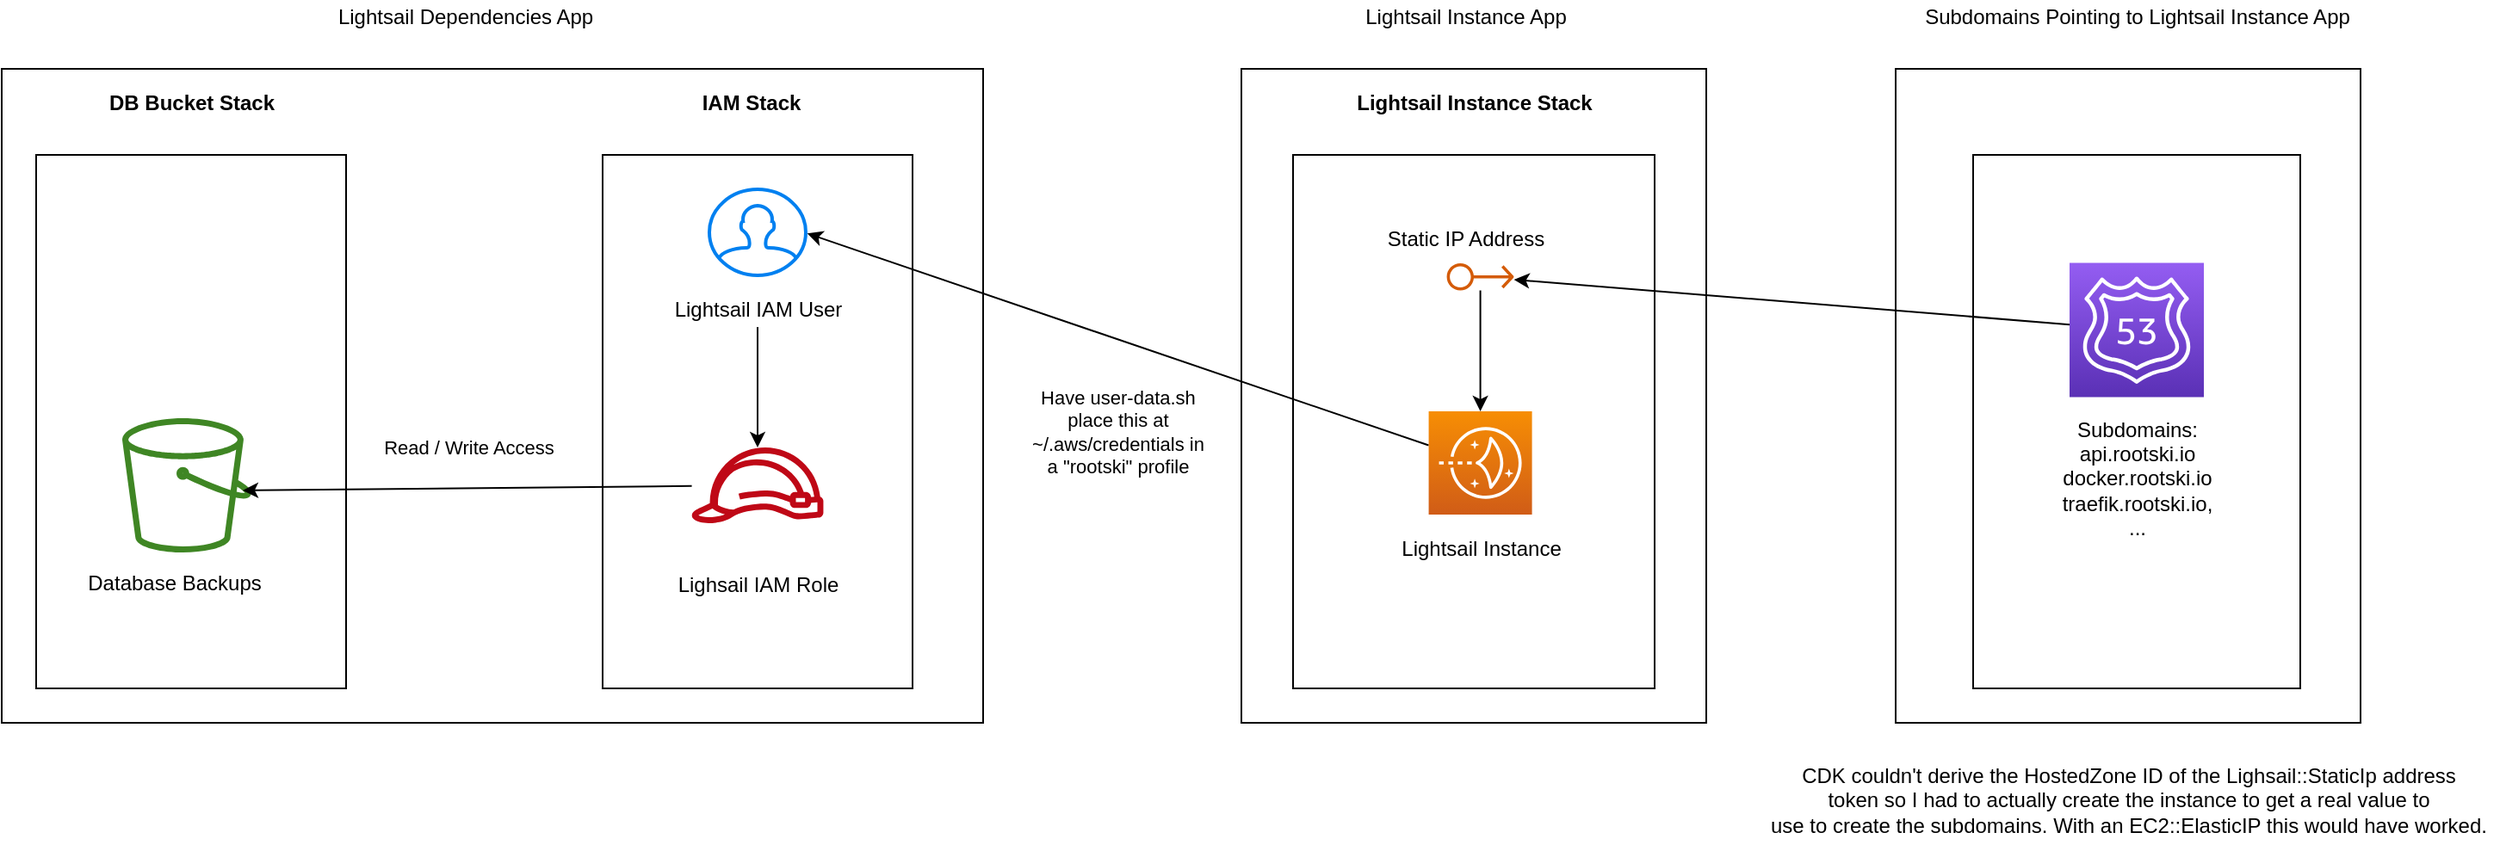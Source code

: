<mxfile>
    <diagram id="OyMFXXp_HT68zOdAym4H" name="Page-1">
        <mxGraphModel dx="1827" dy="527" grid="1" gridSize="10" guides="1" tooltips="1" connect="1" arrows="1" fold="1" page="1" pageScale="1" pageWidth="850" pageHeight="1100" math="0" shadow="0">
            <root>
                <mxCell id="0"/>
                <mxCell id="1" parent="0"/>
                <mxCell id="41" value="" style="rounded=0;whiteSpace=wrap;html=1;" parent="1" vertex="1">
                    <mxGeometry x="1230" y="50" width="270" height="380" as="geometry"/>
                </mxCell>
                <mxCell id="37" value="" style="rounded=0;whiteSpace=wrap;html=1;" parent="1" vertex="1">
                    <mxGeometry x="850" y="50" width="270" height="380" as="geometry"/>
                </mxCell>
                <mxCell id="36" value="" style="rounded=0;whiteSpace=wrap;html=1;" parent="1" vertex="1">
                    <mxGeometry x="130" y="50" width="570" height="380" as="geometry"/>
                </mxCell>
                <mxCell id="30" value="" style="whiteSpace=wrap;html=1;" parent="1" vertex="1">
                    <mxGeometry x="880" y="100" width="210" height="310" as="geometry"/>
                </mxCell>
                <mxCell id="28" value="" style="whiteSpace=wrap;html=1;" parent="1" vertex="1">
                    <mxGeometry x="479" y="100" width="180" height="310" as="geometry"/>
                </mxCell>
                <mxCell id="26" value="" style="whiteSpace=wrap;html=1;" parent="1" vertex="1">
                    <mxGeometry x="150" y="100" width="180" height="310" as="geometry"/>
                </mxCell>
                <mxCell id="3" value="" style="sketch=0;outlineConnect=0;fontColor=#232F3E;gradientColor=none;fillColor=#3F8624;strokeColor=none;dashed=0;verticalLabelPosition=bottom;verticalAlign=top;align=center;html=1;fontSize=12;fontStyle=0;aspect=fixed;pointerEvents=1;shape=mxgraph.aws4.bucket;" parent="1" vertex="1">
                    <mxGeometry x="200" y="253" width="75" height="78" as="geometry"/>
                </mxCell>
                <mxCell id="4" value="Database Backups" style="text;html=1;resizable=0;autosize=1;align=center;verticalAlign=middle;points=[];fillColor=none;strokeColor=none;rounded=0;" parent="1" vertex="1">
                    <mxGeometry x="170" y="339" width="120" height="20" as="geometry"/>
                </mxCell>
                <mxCell id="12" style="edgeStyle=none;html=1;entryX=0.933;entryY=0.538;entryDx=0;entryDy=0;entryPerimeter=0;" parent="1" source="7" target="3" edge="1">
                    <mxGeometry relative="1" as="geometry">
                        <mxPoint x="390" y="292" as="targetPoint"/>
                    </mxGeometry>
                </mxCell>
                <mxCell id="13" value="Read / Write Access" style="edgeLabel;html=1;align=center;verticalAlign=middle;resizable=0;points=[];" parent="12" vertex="1" connectable="0">
                    <mxGeometry x="0.309" y="-2" relative="1" as="geometry">
                        <mxPoint x="40" y="-22" as="offset"/>
                    </mxGeometry>
                </mxCell>
                <mxCell id="7" value="" style="sketch=0;outlineConnect=0;fontColor=#232F3E;gradientColor=none;fillColor=#BF0816;strokeColor=none;dashed=0;verticalLabelPosition=bottom;verticalAlign=top;align=center;html=1;fontSize=12;fontStyle=0;aspect=fixed;pointerEvents=1;shape=mxgraph.aws4.role;" parent="1" vertex="1">
                    <mxGeometry x="530" y="270" width="78" height="44" as="geometry"/>
                </mxCell>
                <mxCell id="11" style="edgeStyle=none;html=1;" parent="1" source="8" target="7" edge="1">
                    <mxGeometry relative="1" as="geometry"/>
                </mxCell>
                <mxCell id="8" value="Lightsail IAM User" style="text;html=1;align=center;verticalAlign=middle;resizable=0;points=[];autosize=1;strokeColor=none;fillColor=none;" parent="1" vertex="1">
                    <mxGeometry x="514" y="180" width="110" height="20" as="geometry"/>
                </mxCell>
                <mxCell id="9" value="" style="html=1;verticalLabelPosition=bottom;align=center;labelBackgroundColor=#ffffff;verticalAlign=top;strokeWidth=2;strokeColor=#0080F0;shadow=0;dashed=0;shape=mxgraph.ios7.icons.user;" parent="1" vertex="1">
                    <mxGeometry x="541" y="120" width="56" height="50" as="geometry"/>
                </mxCell>
                <mxCell id="10" value="Lighsail IAM Role" style="text;html=1;align=center;verticalAlign=middle;resizable=0;points=[];autosize=1;strokeColor=none;fillColor=none;" parent="1" vertex="1">
                    <mxGeometry x="514" y="340" width="110" height="20" as="geometry"/>
                </mxCell>
                <mxCell id="24" style="html=1;entryX=1.015;entryY=0.513;entryDx=0;entryDy=0;entryPerimeter=0;" parent="1" source="15" target="9" edge="1">
                    <mxGeometry relative="1" as="geometry"/>
                </mxCell>
                <mxCell id="25" value="Have user-data.sh&lt;br&gt;place this at&lt;br&gt;~/.aws/credentials in&lt;br&gt;a &quot;rootski&quot; profile" style="edgeLabel;html=1;align=center;verticalAlign=middle;resizable=0;points=[];" parent="24" vertex="1" connectable="0">
                    <mxGeometry x="0.005" y="-1" relative="1" as="geometry">
                        <mxPoint y="55" as="offset"/>
                    </mxGeometry>
                </mxCell>
                <mxCell id="15" value="" style="sketch=0;points=[[0,0,0],[0.25,0,0],[0.5,0,0],[0.75,0,0],[1,0,0],[0,1,0],[0.25,1,0],[0.5,1,0],[0.75,1,0],[1,1,0],[0,0.25,0],[0,0.5,0],[0,0.75,0],[1,0.25,0],[1,0.5,0],[1,0.75,0]];outlineConnect=0;fontColor=#232F3E;gradientColor=#F78E04;gradientDirection=north;fillColor=#D05C17;strokeColor=#ffffff;dashed=0;verticalLabelPosition=bottom;verticalAlign=top;align=center;html=1;fontSize=12;fontStyle=0;aspect=fixed;shape=mxgraph.aws4.resourceIcon;resIcon=mxgraph.aws4.lightsail;" parent="1" vertex="1">
                    <mxGeometry x="958.79" y="249" width="60" height="60" as="geometry"/>
                </mxCell>
                <mxCell id="16" value="Lightsail Instance" style="text;html=1;align=center;verticalAlign=middle;resizable=0;points=[];autosize=1;strokeColor=none;fillColor=none;" parent="1" vertex="1">
                    <mxGeometry x="933.79" y="319" width="110" height="20" as="geometry"/>
                </mxCell>
                <mxCell id="22" style="edgeStyle=none;html=1;entryX=0.5;entryY=0;entryDx=0;entryDy=0;entryPerimeter=0;" parent="1" source="17" target="15" edge="1">
                    <mxGeometry relative="1" as="geometry"/>
                </mxCell>
                <mxCell id="17" value="" style="sketch=0;outlineConnect=0;fontColor=#232F3E;gradientColor=none;fillColor=#D45B07;strokeColor=none;dashed=0;verticalLabelPosition=bottom;verticalAlign=top;align=center;html=1;fontSize=12;fontStyle=0;aspect=fixed;pointerEvents=1;shape=mxgraph.aws4.elastic_ip_address;rotation=0;" parent="1" vertex="1">
                    <mxGeometry x="969.29" y="162.75" width="39" height="16.25" as="geometry"/>
                </mxCell>
                <mxCell id="18" value="Static IP Address" style="text;html=1;align=center;verticalAlign=middle;resizable=0;points=[];autosize=1;strokeColor=none;fillColor=none;" parent="1" vertex="1">
                    <mxGeometry x="924.79" y="139" width="110" height="20" as="geometry"/>
                </mxCell>
                <mxCell id="27" value="&lt;b&gt;DB Bucket Stack&lt;/b&gt;" style="text;html=1;align=center;verticalAlign=middle;resizable=0;points=[];autosize=1;strokeColor=none;fillColor=none;" parent="1" vertex="1">
                    <mxGeometry x="185" y="60" width="110" height="20" as="geometry"/>
                </mxCell>
                <mxCell id="29" value="&lt;b&gt;IAM Stack&lt;/b&gt;" style="text;html=1;align=center;verticalAlign=middle;resizable=0;points=[];autosize=1;strokeColor=none;fillColor=none;" parent="1" vertex="1">
                    <mxGeometry x="530" y="60" width="70" height="20" as="geometry"/>
                </mxCell>
                <mxCell id="31" value="&lt;b&gt;Lightsail Instance Stack&lt;/b&gt;" style="text;html=1;align=center;verticalAlign=middle;resizable=0;points=[];autosize=1;strokeColor=none;fillColor=none;" parent="1" vertex="1">
                    <mxGeometry x="910" y="60" width="150" height="20" as="geometry"/>
                </mxCell>
                <mxCell id="32" value="" style="whiteSpace=wrap;html=1;" parent="1" vertex="1">
                    <mxGeometry x="1275" y="100" width="190" height="310" as="geometry"/>
                </mxCell>
                <mxCell id="35" value="Lightsail Dependencies App" style="text;html=1;align=center;verticalAlign=middle;resizable=0;points=[];autosize=1;strokeColor=none;fillColor=none;" parent="1" vertex="1">
                    <mxGeometry x="319" y="10" width="160" height="20" as="geometry"/>
                </mxCell>
                <mxCell id="38" value="Lightsail Instance App" style="text;html=1;align=center;verticalAlign=middle;resizable=0;points=[];autosize=1;strokeColor=none;fillColor=none;" parent="1" vertex="1">
                    <mxGeometry x="915" y="10" width="130" height="20" as="geometry"/>
                </mxCell>
                <mxCell id="43" style="edgeStyle=none;html=1;" parent="1" source="39" target="17" edge="1">
                    <mxGeometry relative="1" as="geometry"/>
                </mxCell>
                <mxCell id="39" value="" style="sketch=0;points=[[0,0,0],[0.25,0,0],[0.5,0,0],[0.75,0,0],[1,0,0],[0,1,0],[0.25,1,0],[0.5,1,0],[0.75,1,0],[1,1,0],[0,0.25,0],[0,0.5,0],[0,0.75,0],[1,0.25,0],[1,0.5,0],[1,0.75,0]];outlineConnect=0;fontColor=#232F3E;gradientColor=#945DF2;gradientDirection=north;fillColor=#5A30B5;strokeColor=#ffffff;dashed=0;verticalLabelPosition=bottom;verticalAlign=top;align=center;html=1;fontSize=12;fontStyle=0;aspect=fixed;shape=mxgraph.aws4.resourceIcon;resIcon=mxgraph.aws4.route_53;" parent="1" vertex="1">
                    <mxGeometry x="1331" y="162.75" width="78" height="78" as="geometry"/>
                </mxCell>
                <mxCell id="40" value="Subdomains:&lt;br&gt;api.rootski.io&lt;br&gt;docker.rootski.io&lt;br&gt;traefik.rootski.io,&lt;br&gt;..." style="text;html=1;align=center;verticalAlign=middle;resizable=0;points=[];autosize=1;strokeColor=none;fillColor=none;" parent="1" vertex="1">
                    <mxGeometry x="1320" y="253" width="100" height="70" as="geometry"/>
                </mxCell>
                <mxCell id="42" value="Subdomains Pointing to Lightsail Instance App" style="text;html=1;align=center;verticalAlign=middle;resizable=0;points=[];autosize=1;strokeColor=none;fillColor=none;" parent="1" vertex="1">
                    <mxGeometry x="1240" y="10" width="260" height="20" as="geometry"/>
                </mxCell>
                <mxCell id="44" value="CDK couldn't derive the HostedZone ID of the Lighsail::StaticIp address&lt;br&gt;token so I had to actually create the instance to get a real value to&lt;br&gt;use to create the subdomains. With an EC2::ElasticIP this would have worked." style="text;html=1;align=center;verticalAlign=middle;resizable=0;points=[];autosize=1;strokeColor=none;fillColor=none;" vertex="1" parent="1">
                    <mxGeometry x="1150" y="450" width="430" height="50" as="geometry"/>
                </mxCell>
            </root>
        </mxGraphModel>
    </diagram>
</mxfile>
